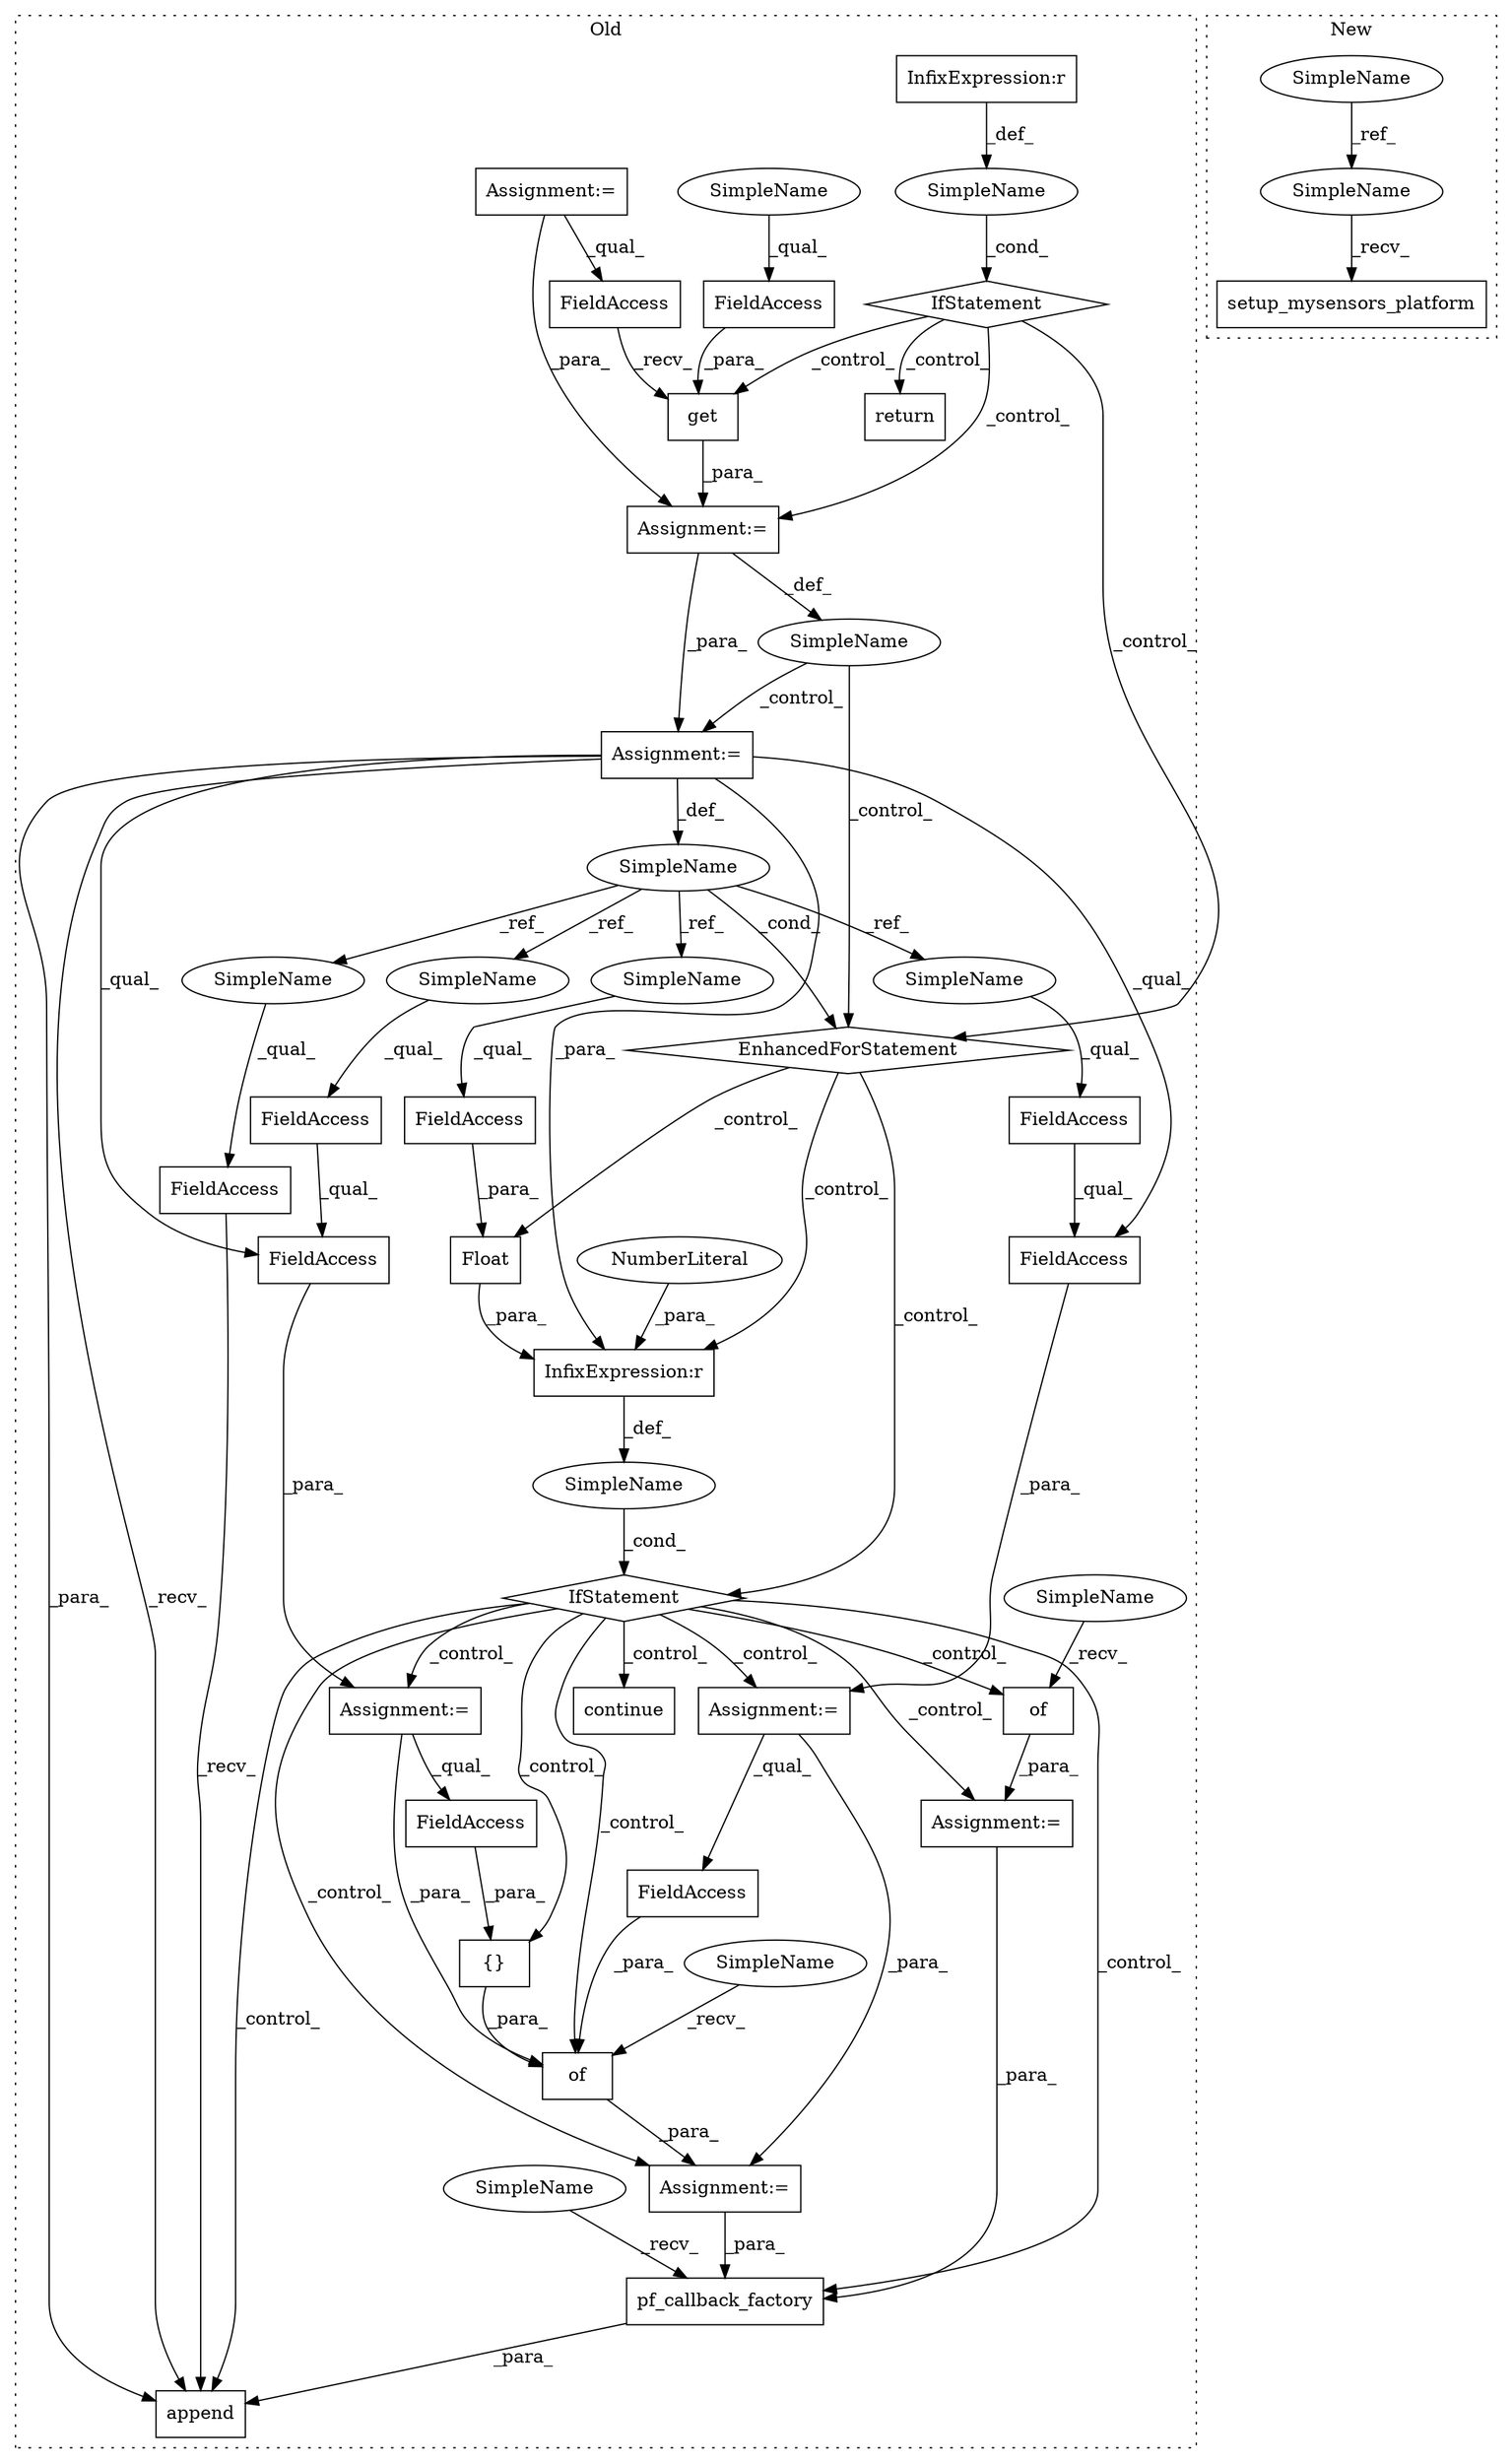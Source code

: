 digraph G {
subgraph cluster0 {
1 [label="IfStatement" a="25" s="469,495" l="4,2" shape="diamond"];
3 [label="pf_callback_factory" a="32" s="1044,1112" l="20,1" shape="box"];
4 [label="SimpleName" a="42" s="730" l="7" shape="ellipse"];
5 [label="Float" a="32" s="762,792" l="6,1" shape="box"];
6 [label="{}" a="4" s="951,966" l="1,1" shape="box"];
7 [label="EnhancedForStatement" a="70" s="673,748" l="53,2" shape="diamond"];
8 [label="SimpleName" a="42" s="" l="" shape="ellipse"];
9 [label="SimpleName" a="42" s="" l="" shape="ellipse"];
10 [label="SimpleName" a="42" s="" l="" shape="ellipse"];
11 [label="InfixExpression:r" a="27" s="487" l="4" shape="box"];
12 [label="InfixExpression:r" a="27" s="793" l="3" shape="box"];
13 [label="NumberLiteral" a="34" s="796" l="3" shape="ellipse"];
15 [label="FieldAccess" a="22" s="597" l="28" shape="box"];
16 [label="continue" a="18" s="811" l="9" shape="box"];
17 [label="FieldAccess" a="22" s="768" l="24" shape="box"];
18 [label="FieldAccess" a="22" s="952" l="14" shape="box"];
19 [label="FieldAccess" a="22" s="882" l="13" shape="box"];
20 [label="FieldAccess" a="22" s="840" l="13" shape="box"];
21 [label="FieldAccess" a="22" s="882" l="20" shape="box"];
22 [label="FieldAccess" a="22" s="840" l="26" shape="box"];
23 [label="FieldAccess" a="22" s="1000" l="26" shape="box"];
24 [label="of" a="32" s="927,967" l="3,1" shape="box"];
25 [label="FieldAccess" a="22" s="930" l="11" shape="box"];
26 [label="get" a="32" s="593,625" l="4,1" shape="box"];
27 [label="FieldAccess" a="22" s="583" l="9" shape="box"];
28 [label="of" a="32" s="988" l="4" shape="box"];
29 [label="IfStatement" a="25" s="758,799" l="4,2" shape="diamond"];
30 [label="Assignment:=" a="7" s="839" l="1" shape="box"];
31 [label="Assignment:=" a="7" s="673,748" l="53,2" shape="box"];
32 [label="Assignment:=" a="7" s="922" l="1" shape="box"];
33 [label="Assignment:=" a="7" s="983" l="1" shape="box"];
34 [label="Assignment:=" a="7" s="881" l="1" shape="box"];
35 [label="Assignment:=" a="7" s="397" l="4" shape="box"];
36 [label="Assignment:=" a="7" s="582" l="1" shape="box"];
37 [label="append" a="32" s="1027,1113" l="7,1" shape="box"];
38 [label="return" a="41" s="505" l="7" shape="box"];
39 [label="SimpleName" a="42" s="923" l="3" shape="ellipse"];
40 [label="SimpleName" a="42" s="984" l="3" shape="ellipse"];
41 [label="SimpleName" a="42" s="768" l="7" shape="ellipse"];
42 [label="SimpleName" a="42" s="882" l="7" shape="ellipse"];
43 [label="SimpleName" a="42" s="1000" l="7" shape="ellipse"];
44 [label="SimpleName" a="42" s="840" l="7" shape="ellipse"];
46 [label="SimpleName" a="42" s="597" l="9" shape="ellipse"];
47 [label="SimpleName" a="42" s="1034" l="9" shape="ellipse"];
label = "Old";
style="dotted";
}
subgraph cluster1 {
2 [label="setup_mysensors_platform" a="32" s="378,457" l="25,1" shape="box"];
14 [label="SimpleName" a="42" s="312" l="9" shape="ellipse"];
45 [label="SimpleName" a="42" s="368" l="9" shape="ellipse"];
label = "New";
style="dotted";
}
1 -> 26 [label="_control_"];
1 -> 36 [label="_control_"];
1 -> 38 [label="_control_"];
1 -> 7 [label="_control_"];
3 -> 37 [label="_para_"];
4 -> 41 [label="_ref_"];
4 -> 42 [label="_ref_"];
4 -> 44 [label="_ref_"];
4 -> 43 [label="_ref_"];
4 -> 7 [label="_cond_"];
5 -> 12 [label="_para_"];
6 -> 24 [label="_para_"];
7 -> 5 [label="_control_"];
7 -> 12 [label="_control_"];
7 -> 29 [label="_control_"];
8 -> 1 [label="_cond_"];
9 -> 29 [label="_cond_"];
10 -> 7 [label="_control_"];
10 -> 31 [label="_control_"];
11 -> 8 [label="_def_"];
12 -> 9 [label="_def_"];
13 -> 12 [label="_para_"];
14 -> 45 [label="_ref_"];
15 -> 26 [label="_para_"];
17 -> 5 [label="_para_"];
18 -> 6 [label="_para_"];
19 -> 21 [label="_qual_"];
20 -> 22 [label="_qual_"];
21 -> 34 [label="_para_"];
22 -> 30 [label="_para_"];
23 -> 37 [label="_recv_"];
24 -> 32 [label="_para_"];
25 -> 24 [label="_para_"];
26 -> 36 [label="_para_"];
27 -> 26 [label="_recv_"];
28 -> 33 [label="_para_"];
29 -> 30 [label="_control_"];
29 -> 3 [label="_control_"];
29 -> 24 [label="_control_"];
29 -> 32 [label="_control_"];
29 -> 28 [label="_control_"];
29 -> 16 [label="_control_"];
29 -> 33 [label="_control_"];
29 -> 34 [label="_control_"];
29 -> 37 [label="_control_"];
29 -> 6 [label="_control_"];
30 -> 32 [label="_para_"];
30 -> 25 [label="_qual_"];
31 -> 37 [label="_para_"];
31 -> 37 [label="_recv_"];
31 -> 21 [label="_qual_"];
31 -> 12 [label="_para_"];
31 -> 4 [label="_def_"];
31 -> 22 [label="_qual_"];
32 -> 3 [label="_para_"];
33 -> 3 [label="_para_"];
34 -> 18 [label="_qual_"];
34 -> 24 [label="_para_"];
35 -> 36 [label="_para_"];
35 -> 27 [label="_qual_"];
36 -> 10 [label="_def_"];
36 -> 31 [label="_para_"];
39 -> 24 [label="_recv_"];
40 -> 28 [label="_recv_"];
41 -> 17 [label="_qual_"];
42 -> 19 [label="_qual_"];
43 -> 23 [label="_qual_"];
44 -> 20 [label="_qual_"];
45 -> 2 [label="_recv_"];
46 -> 15 [label="_qual_"];
47 -> 3 [label="_recv_"];
}